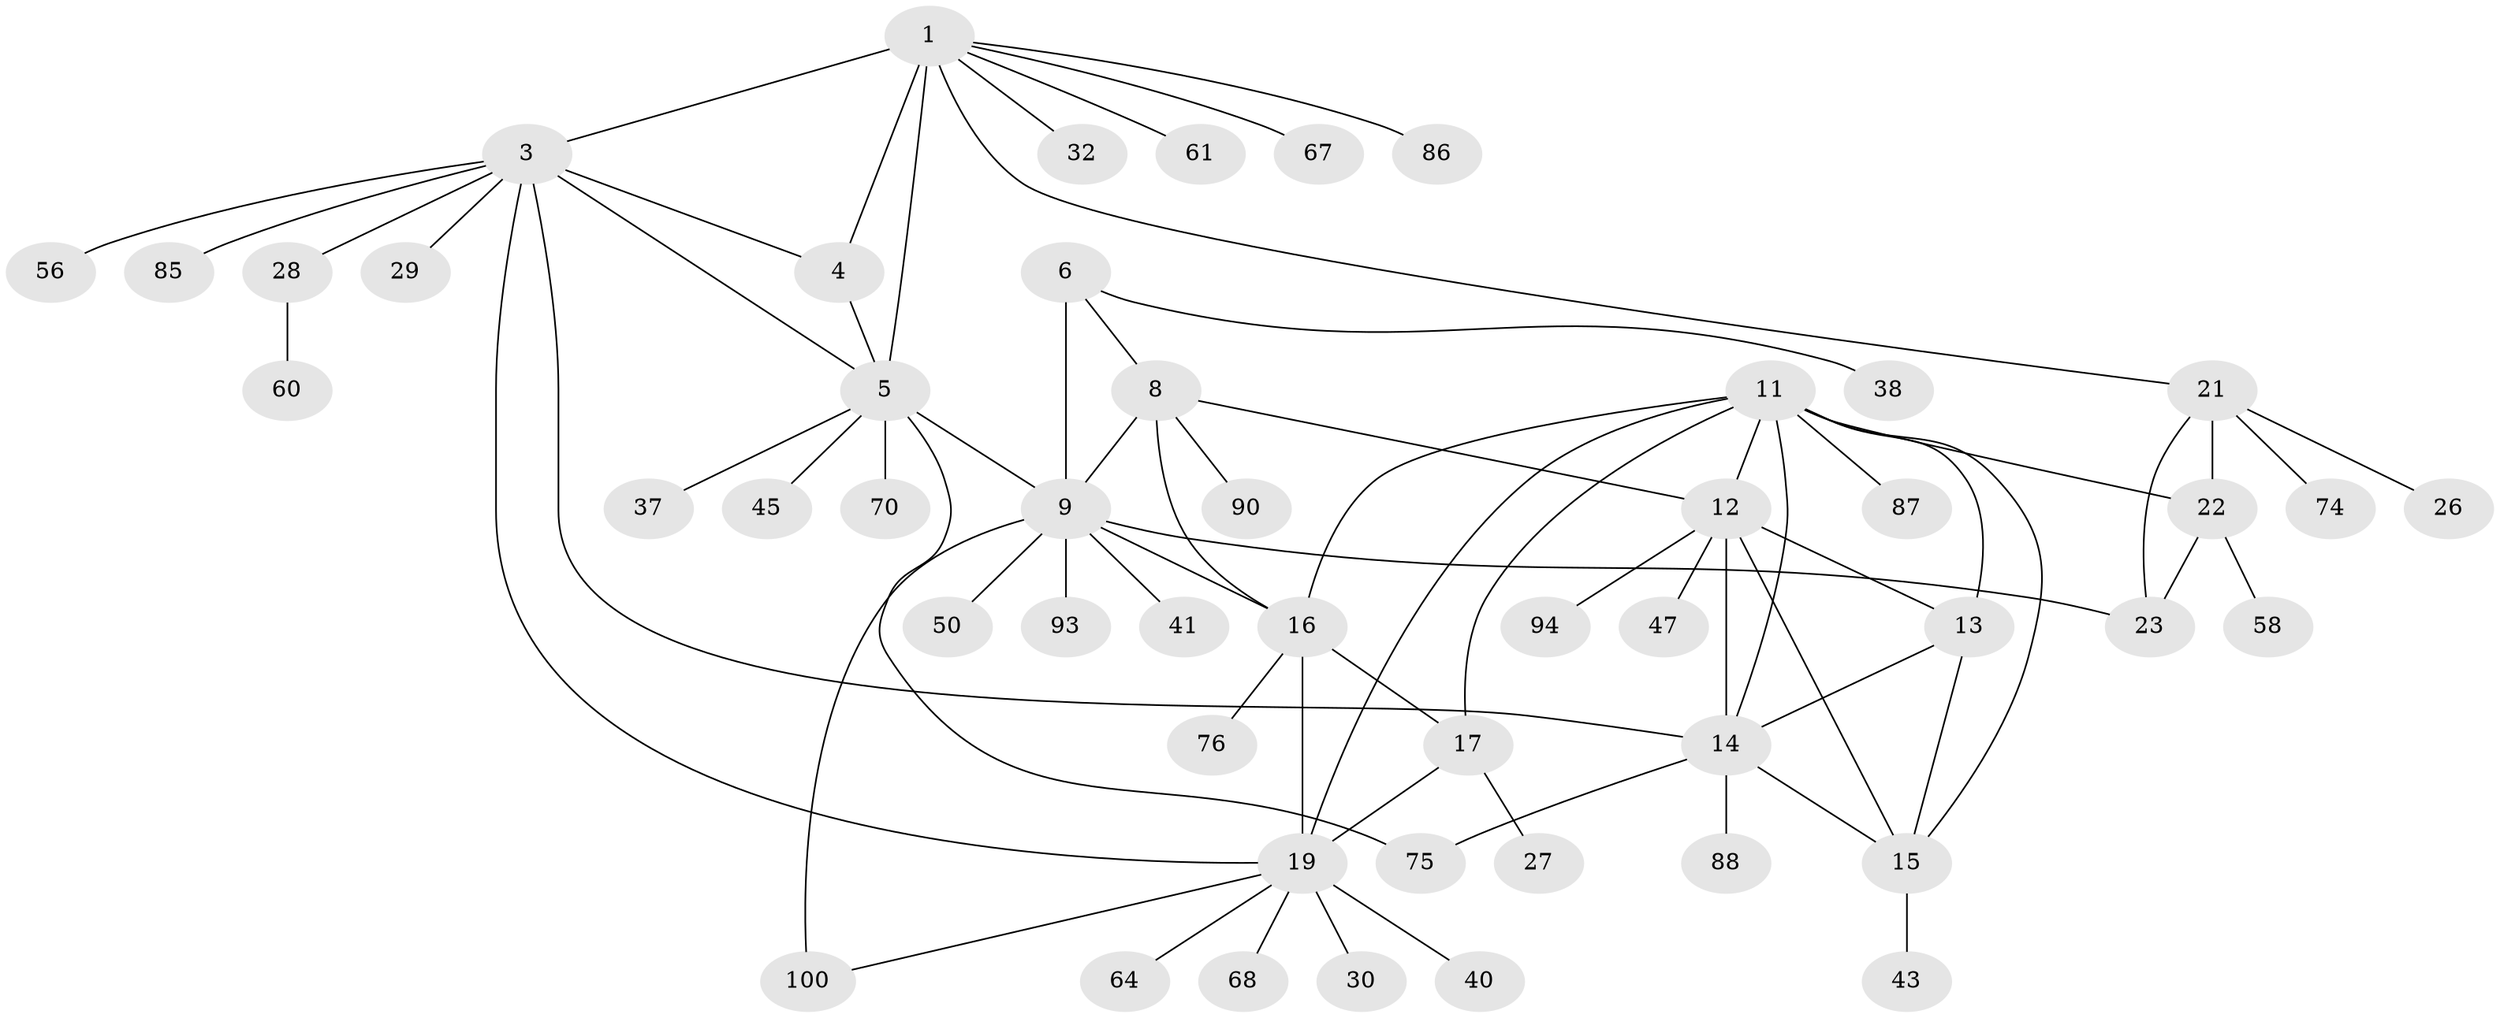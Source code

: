 // original degree distribution, {7: 0.06796116504854369, 6: 0.02912621359223301, 10: 0.009708737864077669, 4: 0.038834951456310676, 9: 0.038834951456310676, 5: 0.019417475728155338, 11: 0.019417475728155338, 8: 0.02912621359223301, 3: 0.019417475728155338, 1: 0.5728155339805825, 2: 0.1553398058252427}
// Generated by graph-tools (version 1.1) at 2025/19/03/04/25 18:19:50]
// undirected, 51 vertices, 72 edges
graph export_dot {
graph [start="1"]
  node [color=gray90,style=filled];
  1 [super="+2"];
  3;
  4;
  5;
  6 [super="+95+91+69+81+7"];
  8 [super="+36+55+53+96+39+65"];
  9 [super="+10"];
  11 [super="+18"];
  12;
  13 [super="+51+102+82+62+54"];
  14;
  15;
  16 [super="+48+33+20"];
  17 [super="+44+77"];
  19 [super="+31"];
  21 [super="+24"];
  22 [super="+101+99+66+49+25"];
  23 [super="+42"];
  26 [super="+46+35"];
  27;
  28;
  29;
  30;
  32;
  37 [super="+63"];
  38;
  40 [super="+59"];
  41;
  43;
  45;
  47;
  50 [super="+73"];
  56 [super="+80"];
  58;
  60;
  61 [super="+89"];
  64;
  67 [super="+97"];
  68;
  70;
  74;
  75;
  76;
  85;
  86;
  87;
  88;
  90;
  93;
  94;
  100;
  1 -- 3 [weight=2];
  1 -- 4 [weight=2];
  1 -- 5 [weight=2];
  1 -- 61;
  1 -- 67;
  1 -- 21;
  1 -- 32;
  1 -- 86;
  3 -- 4;
  3 -- 5;
  3 -- 14;
  3 -- 19;
  3 -- 28;
  3 -- 29;
  3 -- 56;
  3 -- 85;
  4 -- 5;
  5 -- 9;
  5 -- 37;
  5 -- 45;
  5 -- 70;
  5 -- 75;
  6 -- 8 [weight=2];
  6 -- 9 [weight=4];
  6 -- 38;
  8 -- 9 [weight=2];
  8 -- 12;
  8 -- 90;
  8 -- 16;
  9 -- 41;
  9 -- 50;
  9 -- 93;
  9 -- 16;
  9 -- 100;
  9 -- 23;
  11 -- 12;
  11 -- 13;
  11 -- 14;
  11 -- 15;
  11 -- 22 [weight=2];
  11 -- 16 [weight=2];
  11 -- 17;
  11 -- 19;
  11 -- 87;
  12 -- 13;
  12 -- 14;
  12 -- 15;
  12 -- 47;
  12 -- 94;
  13 -- 14;
  13 -- 15;
  14 -- 15;
  14 -- 75;
  14 -- 88;
  15 -- 43;
  16 -- 17 [weight=2];
  16 -- 19 [weight=2];
  16 -- 76;
  17 -- 19;
  17 -- 27;
  19 -- 30;
  19 -- 40;
  19 -- 64;
  19 -- 68;
  19 -- 100;
  21 -- 22 [weight=4];
  21 -- 23 [weight=2];
  21 -- 74;
  21 -- 26;
  22 -- 23 [weight=2];
  22 -- 58;
  28 -- 60;
}
